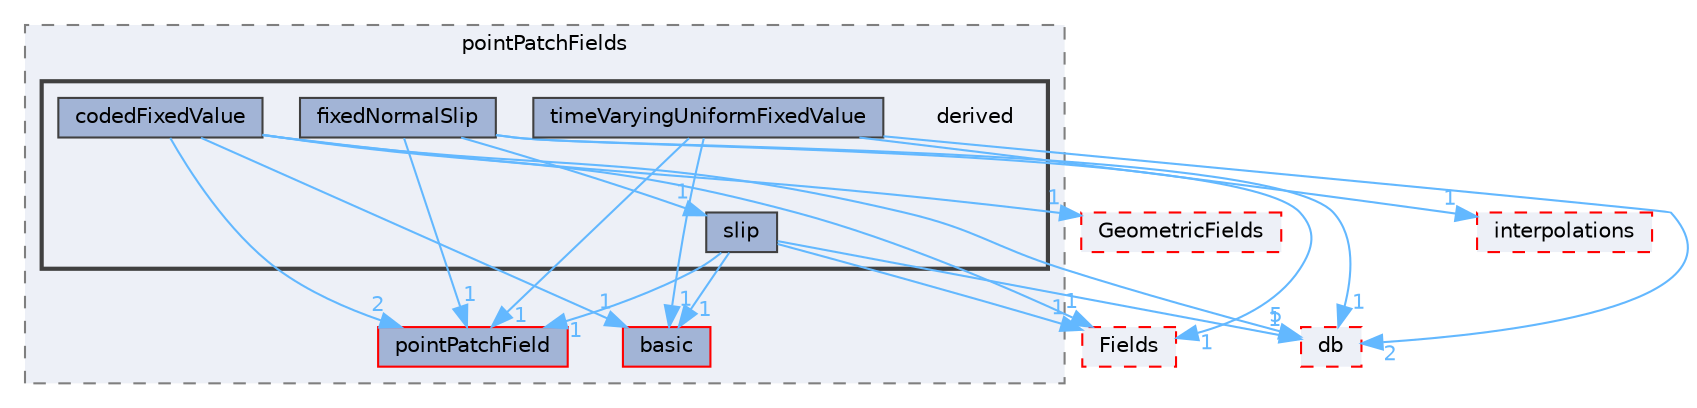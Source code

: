 digraph "src/OpenFOAM/fields/pointPatchFields/derived"
{
 // LATEX_PDF_SIZE
  bgcolor="transparent";
  edge [fontname=Helvetica,fontsize=10,labelfontname=Helvetica,labelfontsize=10];
  node [fontname=Helvetica,fontsize=10,shape=box,height=0.2,width=0.4];
  compound=true
  subgraph clusterdir_1c0ea8bf575d837c6744560b5bb2481c {
    graph [ bgcolor="#edf0f7", pencolor="grey50", label="pointPatchFields", fontname=Helvetica,fontsize=10 style="filled,dashed", URL="dir_1c0ea8bf575d837c6744560b5bb2481c.html",tooltip=""]
  dir_17a9bfb76e5e1dbc9e2e32285df4aeb8 [label="pointPatchField", fillcolor="#a2b4d6", color="red", style="filled", URL="dir_17a9bfb76e5e1dbc9e2e32285df4aeb8.html",tooltip=""];
  dir_6a30703e73af3ba7ed84ebe53ffd3e12 [label="basic", fillcolor="#a2b4d6", color="red", style="filled", URL="dir_6a30703e73af3ba7ed84ebe53ffd3e12.html",tooltip=""];
  subgraph clusterdir_700eda77dde5bdf3d333763a2bc5e635 {
    graph [ bgcolor="#edf0f7", pencolor="grey25", label="", fontname=Helvetica,fontsize=10 style="filled,bold", URL="dir_700eda77dde5bdf3d333763a2bc5e635.html",tooltip=""]
    dir_700eda77dde5bdf3d333763a2bc5e635 [shape=plaintext, label="derived"];
  dir_fe485e662ac3a2ced18b0688863ae494 [label="codedFixedValue", fillcolor="#a2b4d6", color="grey25", style="filled", URL="dir_fe485e662ac3a2ced18b0688863ae494.html",tooltip=""];
  dir_d962644899efee702a139c4f4c690862 [label="fixedNormalSlip", fillcolor="#a2b4d6", color="grey25", style="filled", URL="dir_d962644899efee702a139c4f4c690862.html",tooltip=""];
  dir_839776d25e5652de629471dca63af429 [label="slip", fillcolor="#a2b4d6", color="grey25", style="filled", URL="dir_839776d25e5652de629471dca63af429.html",tooltip=""];
  dir_b6811e1fbf2afaa5daf4883f0a0edc15 [label="timeVaryingUniformFixedValue", fillcolor="#a2b4d6", color="grey25", style="filled", URL="dir_b6811e1fbf2afaa5daf4883f0a0edc15.html",tooltip=""];
  }
  }
  dir_63c634f7a7cfd679ac26c67fb30fc32f [label="db", fillcolor="#edf0f7", color="red", style="filled,dashed", URL="dir_63c634f7a7cfd679ac26c67fb30fc32f.html",tooltip=""];
  dir_7d364942a13d3ce50f6681364b448a98 [label="Fields", fillcolor="#edf0f7", color="red", style="filled,dashed", URL="dir_7d364942a13d3ce50f6681364b448a98.html",tooltip=""];
  dir_99558e6cce2e782cc8c86fe4c767e1e1 [label="GeometricFields", fillcolor="#edf0f7", color="red", style="filled,dashed", URL="dir_99558e6cce2e782cc8c86fe4c767e1e1.html",tooltip=""];
  dir_e764f87aebd421bcba631b254777cd25 [label="interpolations", fillcolor="#edf0f7", color="red", style="filled,dashed", URL="dir_e764f87aebd421bcba631b254777cd25.html",tooltip=""];
  dir_fe485e662ac3a2ced18b0688863ae494->dir_17a9bfb76e5e1dbc9e2e32285df4aeb8 [headlabel="2", labeldistance=1.5 headhref="dir_000525_002954.html" href="dir_000525_002954.html" color="steelblue1" fontcolor="steelblue1"];
  dir_fe485e662ac3a2ced18b0688863ae494->dir_63c634f7a7cfd679ac26c67fb30fc32f [headlabel="5", labeldistance=1.5 headhref="dir_000525_000817.html" href="dir_000525_000817.html" color="steelblue1" fontcolor="steelblue1"];
  dir_fe485e662ac3a2ced18b0688863ae494->dir_6a30703e73af3ba7ed84ebe53ffd3e12 [headlabel="1", labeldistance=1.5 headhref="dir_000525_000216.html" href="dir_000525_000216.html" color="steelblue1" fontcolor="steelblue1"];
  dir_fe485e662ac3a2ced18b0688863ae494->dir_7d364942a13d3ce50f6681364b448a98 [headlabel="1", labeldistance=1.5 headhref="dir_000525_001336.html" href="dir_000525_001336.html" color="steelblue1" fontcolor="steelblue1"];
  dir_fe485e662ac3a2ced18b0688863ae494->dir_99558e6cce2e782cc8c86fe4c767e1e1 [headlabel="1", labeldistance=1.5 headhref="dir_000525_001622.html" href="dir_000525_001622.html" color="steelblue1" fontcolor="steelblue1"];
  dir_d962644899efee702a139c4f4c690862->dir_17a9bfb76e5e1dbc9e2e32285df4aeb8 [headlabel="1", labeldistance=1.5 headhref="dir_001415_002954.html" href="dir_001415_002954.html" color="steelblue1" fontcolor="steelblue1"];
  dir_d962644899efee702a139c4f4c690862->dir_63c634f7a7cfd679ac26c67fb30fc32f [headlabel="1", labeldistance=1.5 headhref="dir_001415_000817.html" href="dir_001415_000817.html" color="steelblue1" fontcolor="steelblue1"];
  dir_d962644899efee702a139c4f4c690862->dir_7d364942a13d3ce50f6681364b448a98 [headlabel="1", labeldistance=1.5 headhref="dir_001415_001336.html" href="dir_001415_001336.html" color="steelblue1" fontcolor="steelblue1"];
  dir_d962644899efee702a139c4f4c690862->dir_839776d25e5652de629471dca63af429 [headlabel="1", labeldistance=1.5 headhref="dir_001415_003588.html" href="dir_001415_003588.html" color="steelblue1" fontcolor="steelblue1"];
  dir_839776d25e5652de629471dca63af429->dir_17a9bfb76e5e1dbc9e2e32285df4aeb8 [headlabel="1", labeldistance=1.5 headhref="dir_003588_002954.html" href="dir_003588_002954.html" color="steelblue1" fontcolor="steelblue1"];
  dir_839776d25e5652de629471dca63af429->dir_63c634f7a7cfd679ac26c67fb30fc32f [headlabel="1", labeldistance=1.5 headhref="dir_003588_000817.html" href="dir_003588_000817.html" color="steelblue1" fontcolor="steelblue1"];
  dir_839776d25e5652de629471dca63af429->dir_6a30703e73af3ba7ed84ebe53ffd3e12 [headlabel="1", labeldistance=1.5 headhref="dir_003588_000216.html" href="dir_003588_000216.html" color="steelblue1" fontcolor="steelblue1"];
  dir_839776d25e5652de629471dca63af429->dir_7d364942a13d3ce50f6681364b448a98 [headlabel="1", labeldistance=1.5 headhref="dir_003588_001336.html" href="dir_003588_001336.html" color="steelblue1" fontcolor="steelblue1"];
  dir_b6811e1fbf2afaa5daf4883f0a0edc15->dir_17a9bfb76e5e1dbc9e2e32285df4aeb8 [headlabel="1", labeldistance=1.5 headhref="dir_004049_002954.html" href="dir_004049_002954.html" color="steelblue1" fontcolor="steelblue1"];
  dir_b6811e1fbf2afaa5daf4883f0a0edc15->dir_63c634f7a7cfd679ac26c67fb30fc32f [headlabel="2", labeldistance=1.5 headhref="dir_004049_000817.html" href="dir_004049_000817.html" color="steelblue1" fontcolor="steelblue1"];
  dir_b6811e1fbf2afaa5daf4883f0a0edc15->dir_6a30703e73af3ba7ed84ebe53ffd3e12 [headlabel="1", labeldistance=1.5 headhref="dir_004049_000216.html" href="dir_004049_000216.html" color="steelblue1" fontcolor="steelblue1"];
  dir_b6811e1fbf2afaa5daf4883f0a0edc15->dir_e764f87aebd421bcba631b254777cd25 [headlabel="1", labeldistance=1.5 headhref="dir_004049_001937.html" href="dir_004049_001937.html" color="steelblue1" fontcolor="steelblue1"];
}
